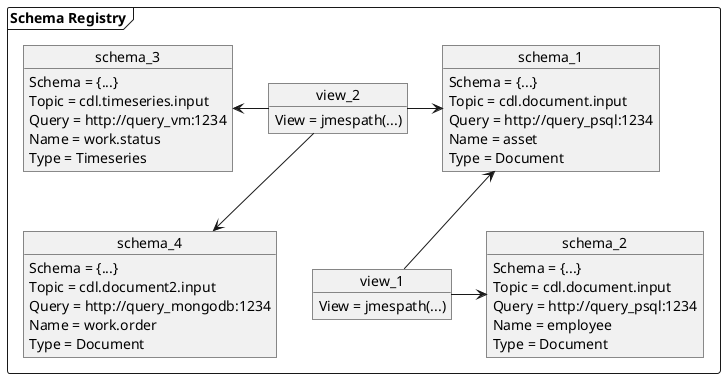 @startuml
frame "Schema Registry" {
    object schema_1 {
        Schema = {...}
        Topic = cdl.document.input
        Query = http://query_psql:1234
        Name = asset
        Type = Document
    }

    object schema_2 {
        Schema = {...}
        Topic = cdl.document.input
        Query = http://query_psql:1234
        Name = employee
        Type = Document
    }

    object view_1 {
        View = jmespath(...)
    }

    object schema_3 {
        Schema = {...}
        Topic = cdl.timeseries.input
        Query = http://query_vm:1234
        Name = work.status
        Type = Timeseries
    }

    object schema_4 {
        Schema = {...}
        Topic = cdl.document2.input
        Query = http://query_mongodb:1234
        Name = work.order
        Type = Document
    }

    object view_2 {
        View = jmespath(...)
    }
}

view_1 -u-> schema_1
view_1 -> schema_2

view_2 -> schema_1
view_2 -l-> schema_3
view_2 -d-> schema_4

hide methods
show fields
@enduml
